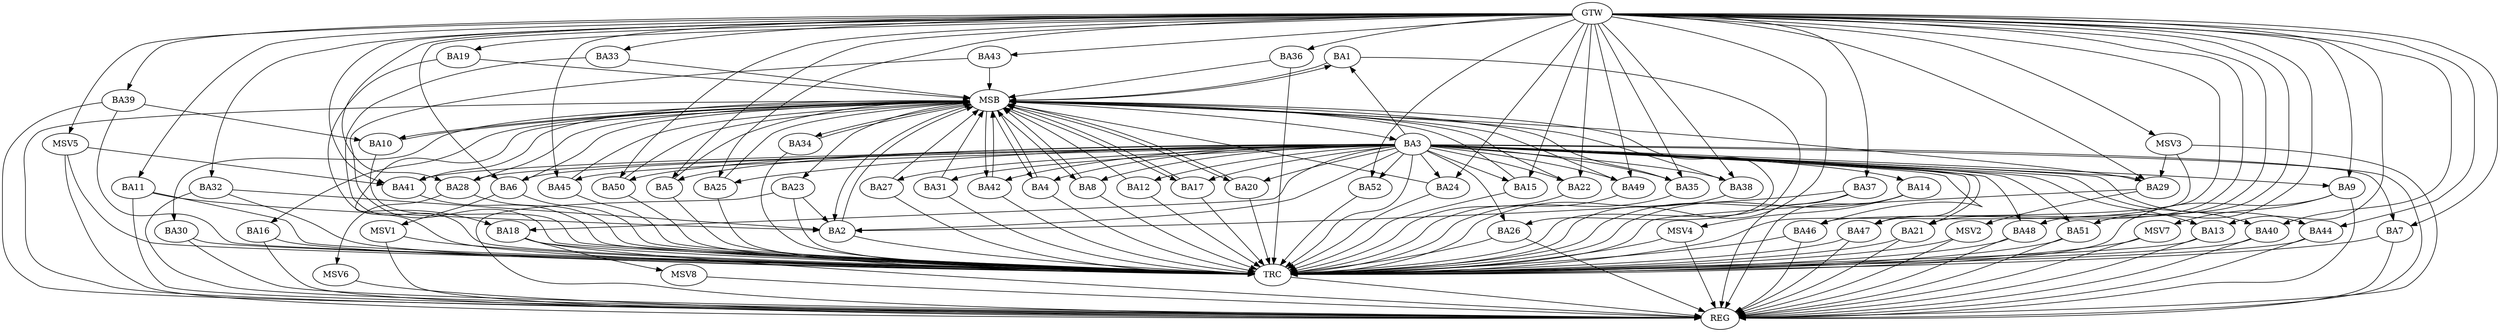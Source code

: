 strict digraph G {
  BA1 [ label="BA1" ];
  BA2 [ label="BA2" ];
  BA3 [ label="BA3" ];
  BA4 [ label="BA4" ];
  BA5 [ label="BA5" ];
  BA6 [ label="BA6" ];
  BA7 [ label="BA7" ];
  BA8 [ label="BA8" ];
  BA9 [ label="BA9" ];
  BA10 [ label="BA10" ];
  BA11 [ label="BA11" ];
  BA12 [ label="BA12" ];
  BA13 [ label="BA13" ];
  BA14 [ label="BA14" ];
  BA15 [ label="BA15" ];
  BA16 [ label="BA16" ];
  BA17 [ label="BA17" ];
  BA18 [ label="BA18" ];
  BA19 [ label="BA19" ];
  BA20 [ label="BA20" ];
  BA21 [ label="BA21" ];
  BA22 [ label="BA22" ];
  BA23 [ label="BA23" ];
  BA24 [ label="BA24" ];
  BA25 [ label="BA25" ];
  BA26 [ label="BA26" ];
  BA27 [ label="BA27" ];
  BA28 [ label="BA28" ];
  BA29 [ label="BA29" ];
  BA30 [ label="BA30" ];
  BA31 [ label="BA31" ];
  BA32 [ label="BA32" ];
  BA33 [ label="BA33" ];
  BA34 [ label="BA34" ];
  BA35 [ label="BA35" ];
  BA36 [ label="BA36" ];
  BA37 [ label="BA37" ];
  BA38 [ label="BA38" ];
  BA39 [ label="BA39" ];
  BA40 [ label="BA40" ];
  BA41 [ label="BA41" ];
  BA42 [ label="BA42" ];
  BA43 [ label="BA43" ];
  BA44 [ label="BA44" ];
  BA45 [ label="BA45" ];
  BA46 [ label="BA46" ];
  BA47 [ label="BA47" ];
  BA48 [ label="BA48" ];
  BA49 [ label="BA49" ];
  BA50 [ label="BA50" ];
  BA51 [ label="BA51" ];
  BA52 [ label="BA52" ];
  GTW [ label="GTW" ];
  REG [ label="REG" ];
  MSB [ label="MSB" ];
  TRC [ label="TRC" ];
  MSV1 [ label="MSV1" ];
  MSV2 [ label="MSV2" ];
  MSV3 [ label="MSV3" ];
  MSV4 [ label="MSV4" ];
  MSV5 [ label="MSV5" ];
  MSV6 [ label="MSV6" ];
  MSV7 [ label="MSV7" ];
  MSV8 [ label="MSV8" ];
  BA3 -> BA2;
  BA11 -> BA2;
  BA23 -> BA2;
  BA32 -> BA2;
  BA37 -> BA2;
  BA39 -> BA10;
  GTW -> BA5;
  GTW -> BA6;
  GTW -> BA7;
  GTW -> BA9;
  GTW -> BA11;
  GTW -> BA13;
  GTW -> BA15;
  GTW -> BA19;
  GTW -> BA21;
  GTW -> BA22;
  GTW -> BA24;
  GTW -> BA25;
  GTW -> BA28;
  GTW -> BA29;
  GTW -> BA32;
  GTW -> BA33;
  GTW -> BA35;
  GTW -> BA36;
  GTW -> BA37;
  GTW -> BA38;
  GTW -> BA39;
  GTW -> BA40;
  GTW -> BA41;
  GTW -> BA43;
  GTW -> BA44;
  GTW -> BA45;
  GTW -> BA46;
  GTW -> BA47;
  GTW -> BA48;
  GTW -> BA49;
  GTW -> BA50;
  GTW -> BA51;
  GTW -> BA52;
  BA3 -> REG;
  BA7 -> REG;
  BA9 -> REG;
  BA11 -> REG;
  BA13 -> REG;
  BA14 -> REG;
  BA16 -> REG;
  BA18 -> REG;
  BA21 -> REG;
  BA23 -> REG;
  BA26 -> REG;
  BA30 -> REG;
  BA32 -> REG;
  BA37 -> REG;
  BA39 -> REG;
  BA40 -> REG;
  BA44 -> REG;
  BA46 -> REG;
  BA47 -> REG;
  BA48 -> REG;
  BA51 -> REG;
  BA1 -> MSB;
  MSB -> BA2;
  MSB -> REG;
  BA2 -> MSB;
  MSB -> BA1;
  BA4 -> MSB;
  BA5 -> MSB;
  MSB -> BA3;
  BA6 -> MSB;
  BA8 -> MSB;
  BA10 -> MSB;
  BA12 -> MSB;
  BA15 -> MSB;
  BA17 -> MSB;
  BA19 -> MSB;
  MSB -> BA16;
  BA20 -> MSB;
  BA22 -> MSB;
  BA24 -> MSB;
  MSB -> BA8;
  BA25 -> MSB;
  MSB -> BA4;
  BA27 -> MSB;
  BA28 -> MSB;
  BA29 -> MSB;
  MSB -> BA26;
  BA31 -> MSB;
  MSB -> BA10;
  BA33 -> MSB;
  MSB -> BA30;
  BA34 -> MSB;
  BA35 -> MSB;
  MSB -> BA20;
  BA36 -> MSB;
  BA38 -> MSB;
  MSB -> BA23;
  BA41 -> MSB;
  MSB -> BA17;
  BA42 -> MSB;
  BA43 -> MSB;
  MSB -> BA34;
  BA45 -> MSB;
  BA49 -> MSB;
  MSB -> BA18;
  BA50 -> MSB;
  MSB -> BA42;
  BA1 -> TRC;
  BA2 -> TRC;
  BA3 -> TRC;
  BA4 -> TRC;
  BA5 -> TRC;
  BA6 -> TRC;
  BA7 -> TRC;
  BA8 -> TRC;
  BA9 -> TRC;
  BA10 -> TRC;
  BA11 -> TRC;
  BA12 -> TRC;
  BA13 -> TRC;
  BA14 -> TRC;
  BA15 -> TRC;
  BA16 -> TRC;
  BA17 -> TRC;
  BA18 -> TRC;
  BA19 -> TRC;
  BA20 -> TRC;
  BA21 -> TRC;
  BA22 -> TRC;
  BA23 -> TRC;
  BA24 -> TRC;
  BA25 -> TRC;
  BA26 -> TRC;
  BA27 -> TRC;
  BA28 -> TRC;
  BA29 -> TRC;
  BA30 -> TRC;
  BA31 -> TRC;
  BA32 -> TRC;
  BA33 -> TRC;
  BA34 -> TRC;
  BA35 -> TRC;
  BA36 -> TRC;
  BA37 -> TRC;
  BA38 -> TRC;
  BA39 -> TRC;
  BA40 -> TRC;
  BA41 -> TRC;
  BA42 -> TRC;
  BA43 -> TRC;
  BA44 -> TRC;
  BA45 -> TRC;
  BA46 -> TRC;
  BA47 -> TRC;
  BA48 -> TRC;
  BA49 -> TRC;
  BA50 -> TRC;
  BA51 -> TRC;
  BA52 -> TRC;
  GTW -> TRC;
  TRC -> REG;
  BA3 -> BA24;
  BA3 -> BA6;
  BA3 -> BA25;
  BA3 -> BA13;
  BA3 -> BA8;
  BA3 -> BA4;
  BA3 -> BA28;
  BA3 -> BA38;
  BA3 -> BA52;
  BA3 -> BA9;
  BA3 -> BA50;
  BA3 -> BA15;
  BA3 -> BA48;
  BA3 -> BA18;
  BA3 -> BA41;
  BA3 -> BA51;
  BA3 -> BA35;
  BA3 -> BA14;
  BA3 -> BA42;
  BA3 -> BA7;
  BA3 -> BA45;
  BA3 -> BA12;
  BA3 -> BA5;
  BA3 -> BA49;
  BA3 -> BA40;
  BA3 -> BA21;
  BA3 -> BA31;
  BA3 -> BA46;
  BA3 -> BA22;
  BA3 -> BA1;
  BA3 -> BA29;
  BA3 -> BA27;
  BA3 -> BA47;
  BA3 -> BA26;
  BA3 -> BA20;
  BA3 -> BA44;
  BA3 -> BA17;
  BA6 -> MSV1;
  MSV1 -> REG;
  MSV1 -> TRC;
  BA29 -> MSV2;
  MSV2 -> REG;
  MSV2 -> TRC;
  MSV3 -> BA29;
  GTW -> MSV3;
  MSV3 -> REG;
  MSV3 -> TRC;
  BA14 -> MSV4;
  MSV4 -> REG;
  MSV4 -> TRC;
  MSV5 -> BA41;
  GTW -> MSV5;
  MSV5 -> REG;
  MSV5 -> TRC;
  BA28 -> MSV6;
  MSV6 -> REG;
  BA9 -> MSV7;
  MSV7 -> REG;
  MSV7 -> TRC;
  BA18 -> MSV8;
  MSV8 -> REG;
}
